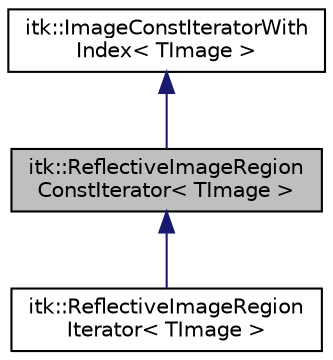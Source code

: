 digraph "itk::ReflectiveImageRegionConstIterator&lt; TImage &gt;"
{
 // LATEX_PDF_SIZE
  edge [fontname="Helvetica",fontsize="10",labelfontname="Helvetica",labelfontsize="10"];
  node [fontname="Helvetica",fontsize="10",shape=record];
  Node1 [label="itk::ReflectiveImageRegion\lConstIterator\< TImage \>",height=0.2,width=0.4,color="black", fillcolor="grey75", style="filled", fontcolor="black",tooltip="Multi-dimensional image iterator which only walks a region."];
  Node2 -> Node1 [dir="back",color="midnightblue",fontsize="10",style="solid",fontname="Helvetica"];
  Node2 [label="itk::ImageConstIteratorWith\lIndex\< TImage \>",height=0.2,width=0.4,color="black", fillcolor="white", style="filled",URL="$classitk_1_1ImageConstIteratorWithIndex.html",tooltip="A base class for multi-dimensional iterators templated over image type that are designed to efficient..."];
  Node1 -> Node3 [dir="back",color="midnightblue",fontsize="10",style="solid",fontname="Helvetica"];
  Node3 [label="itk::ReflectiveImageRegion\lIterator\< TImage \>",height=0.2,width=0.4,color="black", fillcolor="white", style="filled",URL="$classitk_1_1ReflectiveImageRegionIterator.html",tooltip="Multi-dimensional image iterator which only walks a region."];
}
